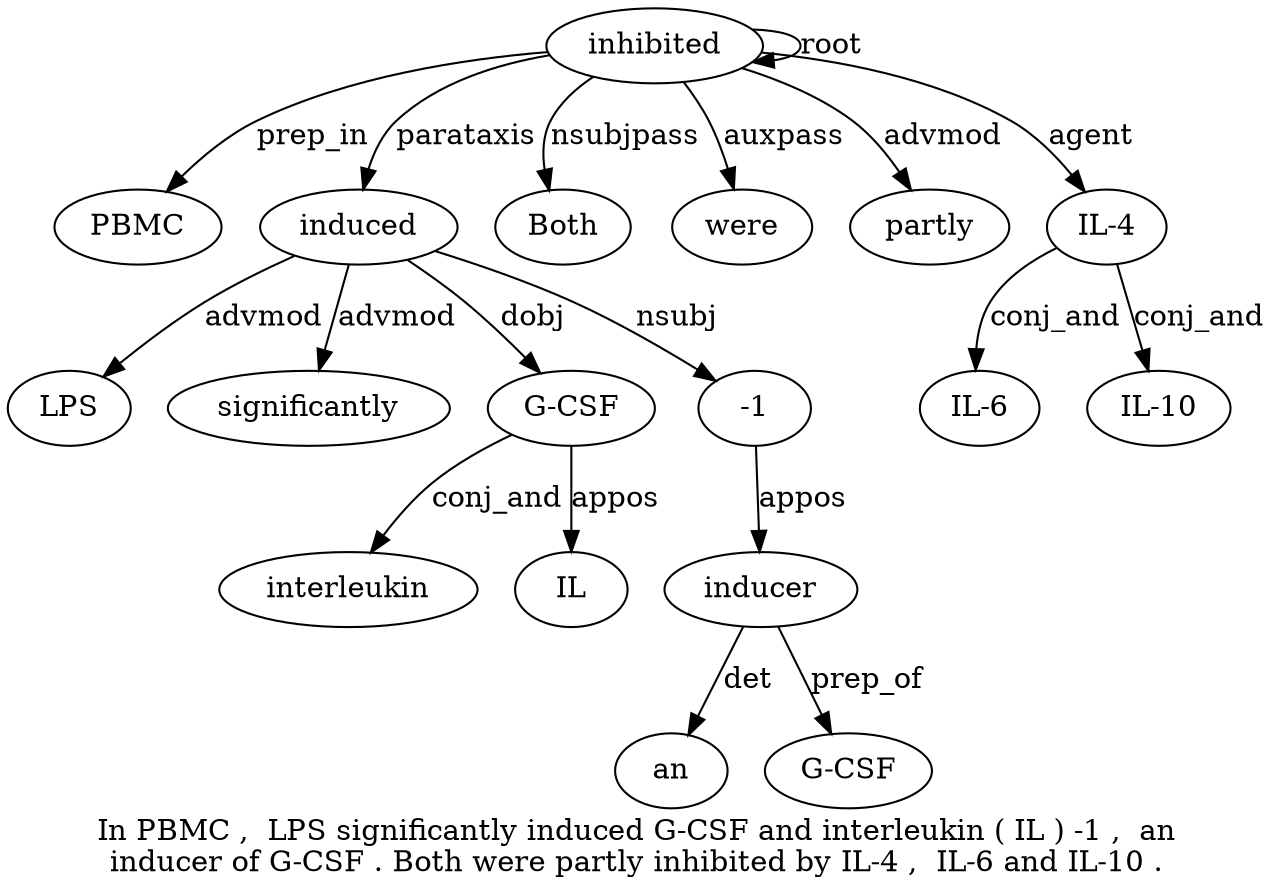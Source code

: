 digraph "In PBMC ,  LPS significantly induced G-CSF and interleukin ( IL ) -1 ,  an inducer of G-CSF . Both were partly inhibited by IL-4 ,  IL-6 and IL-10 ." {
label="In PBMC ,  LPS significantly induced G-CSF and interleukin ( IL ) -1 ,  an
inducer of G-CSF . Both were partly inhibited by IL-4 ,  IL-6 and IL-10 .";
inhibited23 [style=filled, fillcolor=white, label=inhibited];
PBMC2 [style=filled, fillcolor=white, label=PBMC];
inhibited23 -> PBMC2  [label=prep_in];
induced6 [style=filled, fillcolor=white, label=induced];
LPS4 [style=filled, fillcolor=white, label=LPS];
induced6 -> LPS4  [label=advmod];
significantly5 [style=filled, fillcolor=white, label=significantly];
induced6 -> significantly5  [label=advmod];
inhibited23 -> induced6  [label=parataxis];
"G-CSF7" [style=filled, fillcolor=white, label="G-CSF"];
induced6 -> "G-CSF7"  [label=dobj];
interleukin9 [style=filled, fillcolor=white, label=interleukin];
"G-CSF7" -> interleukin9  [label=conj_and];
IL11 [style=filled, fillcolor=white, label=IL];
"G-CSF7" -> IL11  [label=appos];
"-13" [style=filled, fillcolor=white, label="-1"];
induced6 -> "-13"  [label=nsubj];
inducer16 [style=filled, fillcolor=white, label=inducer];
an15 [style=filled, fillcolor=white, label=an];
inducer16 -> an15  [label=det];
"-13" -> inducer16  [label=appos];
"G-CSF18" [style=filled, fillcolor=white, label="G-CSF"];
inducer16 -> "G-CSF18"  [label=prep_of];
Both20 [style=filled, fillcolor=white, label=Both];
inhibited23 -> Both20  [label=nsubjpass];
were21 [style=filled, fillcolor=white, label=were];
inhibited23 -> were21  [label=auxpass];
partly22 [style=filled, fillcolor=white, label=partly];
inhibited23 -> partly22  [label=advmod];
inhibited23 -> inhibited23  [label=root];
"IL-425" [style=filled, fillcolor=white, label="IL-4"];
inhibited23 -> "IL-425"  [label=agent];
"IL-627" [style=filled, fillcolor=white, label="IL-6"];
"IL-425" -> "IL-627"  [label=conj_and];
"IL-1029" [style=filled, fillcolor=white, label="IL-10"];
"IL-425" -> "IL-1029"  [label=conj_and];
}
